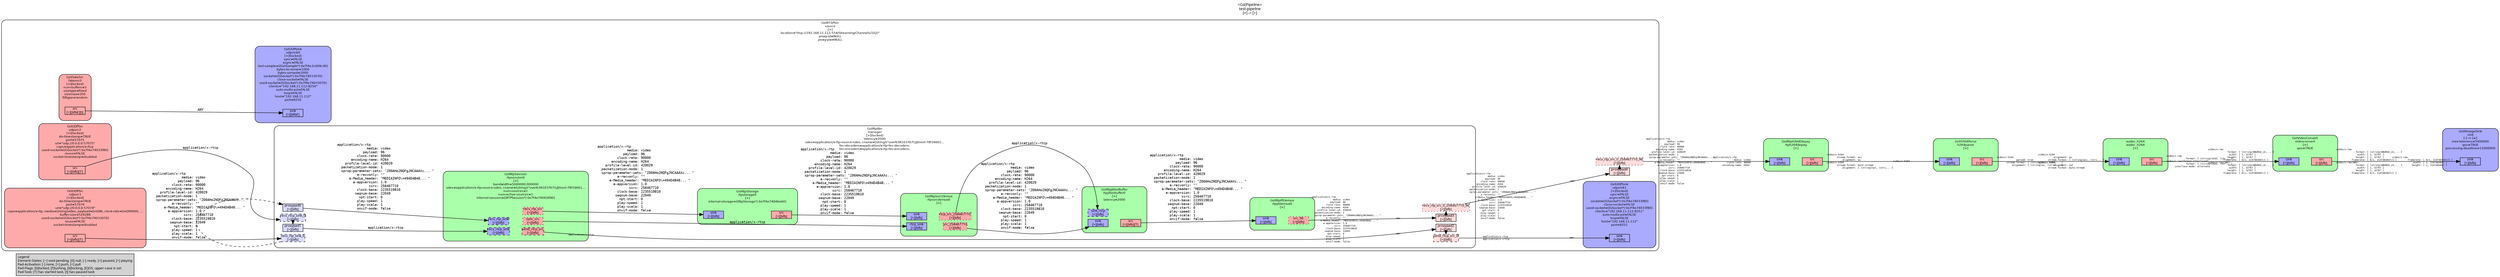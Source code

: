 digraph pipeline {
  rankdir=LR;
  fontname="sans";
  fontsize="10";
  labelloc=t;
  nodesep=.1;
  ranksep=.2;
  label="<GstPipeline>\ntest-pipeline\n[=] -> [>]";
  node [style="filled,rounded", shape=box, fontsize="9", fontname="sans", margin="0.0,0.0"];
  edge [labelfontsize="6", fontsize="9", fontname="monospace"];
  
  legend [
    pos="0,0!",
    margin="0.05,0.05",
    style="filled",
    label="Legend\lElement-States: [~] void-pending, [0] null, [-] ready, [=] paused, [>] playing\lPad-Activation: [-] none, [>] push, [<] pull\lPad-Flags: [b]locked, [f]lushing, [b]locking, [E]OS; upper-case is set\lPad-Task: [T] has started task, [t] has paused task\l",
  ];
  subgraph cluster_sink_0x557336c19d10 {
    fontname="Bitstream Vera Sans";
    fontsize="8";
    style="filled,rounded";
    color=black;
    label="GstXImageSink\nsink\n[-] -> [=]\nmax-lateness=5000000\nqos=TRUE\nprocessing-deadline=15000000";
    subgraph cluster_sink_0x557336c19d10_sink {
      label="";
      style="invis";
      sink_0x557336c19d10_sink_0x557336c27a10 [color=black, fillcolor="#aaaaff", label="sink\n[>][bfb]", height="0.2", style="filled,solid"];
    }

    fillcolor="#aaaaff";
  }

  subgraph cluster_videoconvert_0x557336c1ff50 {
    fontname="Bitstream Vera Sans";
    fontsize="8";
    style="filled,rounded";
    color=black;
    label="GstVideoConvert\nvideoconvert\n[>]\nqos=TRUE";
    subgraph cluster_videoconvert_0x557336c1ff50_sink {
      label="";
      style="invis";
      videoconvert_0x557336c1ff50_sink_0x557336c20360 [color=black, fillcolor="#aaaaff", label="sink\n[>][bfb]", height="0.2", style="filled,solid"];
    }

    subgraph cluster_videoconvert_0x557336c1ff50_src {
      label="";
      style="invis";
      videoconvert_0x557336c1ff50_src_0x557336c206e0 [color=black, fillcolor="#ffaaaa", label="src\n[>][bfb]", height="0.2", style="filled,solid"];
    }

    videoconvert_0x557336c1ff50_sink_0x557336c20360 -> videoconvert_0x557336c1ff50_src_0x557336c206e0 [style="invis"];
    fillcolor="#aaffaa";
  }

  videoconvert_0x557336c1ff50_src_0x557336c206e0 -> sink_0x557336c19d10_sink_0x557336c27a10 [labeldistance="10", labelangle="0", label="                                                  ", taillabel="video/x-raw\l              format: { (string)ABGR64_LE,... }\l               width: [ 1, 32767 ]\l              height: [ 1, 32767 ]\l           framerate: [ 0/1, 2147483647/1 ]\lvideo/x-raw(ANY)\l              format: { (string)ABGR64_LE,... }\l               width: [ 1, 32767 ]\l              height: [ 1, 32767 ]\l           framerate: [ 0/1, 2147483647/1 ]\l", headlabel="video/x-raw\l           framerate: [ 0/1, 2147483647/1 ]\l               width: [ 1, 2147483647 ]\l              height: [ 1, 2147483647 ]\l"]
  subgraph cluster_avdec_h264_0x557336bbf8b0 {
    fontname="Bitstream Vera Sans";
    fontsize="8";
    style="filled,rounded";
    color=black;
    label="avdec_h264\navdec_h264\n[>]";
    subgraph cluster_avdec_h264_0x557336bbf8b0_sink {
      label="";
      style="invis";
      avdec_h264_0x557336bbf8b0_sink_0x557336c08960 [color=black, fillcolor="#aaaaff", label="sink\n[>][bfb]", height="0.2", style="filled,solid"];
    }

    subgraph cluster_avdec_h264_0x557336bbf8b0_src {
      label="";
      style="invis";
      avdec_h264_0x557336bbf8b0_src_0x557336c08bb0 [color=black, fillcolor="#ffaaaa", label="src\n[>][bfb]", height="0.2", style="filled,solid"];
    }

    avdec_h264_0x557336bbf8b0_sink_0x557336c08960 -> avdec_h264_0x557336bbf8b0_src_0x557336c08bb0 [style="invis"];
    fillcolor="#aaffaa";
  }

  avdec_h264_0x557336bbf8b0_src_0x557336c08bb0 -> videoconvert_0x557336c1ff50_sink_0x557336c20360 [labeldistance="10", labelangle="0", label="                                                  ", taillabel="video/x-raw\l              format: { (string)I420, (str... }\lvideo/x-raw(format:Interlaced)\l              format: { (string)I420, (str... }\l      interlace-mode: alternate\l", headlabel="video/x-raw\l              format: { (string)ABGR64_LE,... }\l               width: [ 1, 32767 ]\l              height: [ 1, 32767 ]\l           framerate: [ 0/1, 2147483647/1 ]\lvideo/x-raw(ANY)\l              format: { (string)ABGR64_LE,... }\l               width: [ 1, 32767 ]\l              height: [ 1, 32767 ]\l           framerate: [ 0/1, 2147483647/1 ]\l"]
  subgraph cluster_h264parse_0x557336ba0020 {
    fontname="Bitstream Vera Sans";
    fontsize="8";
    style="filled,rounded";
    color=black;
    label="GstH264Parse\nh264parse\n[>]";
    subgraph cluster_h264parse_0x557336ba0020_sink {
      label="";
      style="invis";
      h264parse_0x557336ba0020_sink_0x557336ba0ed0 [color=black, fillcolor="#aaaaff", label="sink\n[>][bfb]", height="0.2", style="filled,solid"];
    }

    subgraph cluster_h264parse_0x557336ba0020_src {
      label="";
      style="invis";
      h264parse_0x557336ba0020_src_0x557336ba1210 [color=black, fillcolor="#ffaaaa", label="src\n[>][bfb]", height="0.2", style="filled,solid"];
    }

    h264parse_0x557336ba0020_sink_0x557336ba0ed0 -> h264parse_0x557336ba0020_src_0x557336ba1210 [style="invis"];
    fillcolor="#aaffaa";
  }

  h264parse_0x557336ba0020_src_0x557336ba1210 -> avdec_h264_0x557336bbf8b0_sink_0x557336c08960 [labeldistance="10", labelangle="0", label="                                                  ", taillabel="video/x-h264\l              parsed: true\l       stream-format: { (string)avc, (stri... }\l           alignment: { (string)au, (strin... }\l", headlabel="video/x-h264\l           alignment: au\l       stream-format: { (string)avc, (stri... }\lvideo/x-h264\l           alignment: nal\l       stream-format: byte-stream\l"]
  subgraph cluster_rtph264depay_0x557336b91dd0 {
    fontname="Bitstream Vera Sans";
    fontsize="8";
    style="filled,rounded";
    color=black;
    label="GstRtpH264Depay\nrtph264depay\n[>]";
    subgraph cluster_rtph264depay_0x557336b91dd0_sink {
      label="";
      style="invis";
      rtph264depay_0x557336b91dd0_sink_0x557336b92100 [color=black, fillcolor="#aaaaff", label="sink\n[>][bfb]", height="0.2", style="filled,solid"];
    }

    subgraph cluster_rtph264depay_0x557336b91dd0_src {
      label="";
      style="invis";
      rtph264depay_0x557336b91dd0_src_0x557336b92420 [color=black, fillcolor="#ffaaaa", label="src\n[>][bfb]", height="0.2", style="filled,solid"];
    }

    rtph264depay_0x557336b91dd0_sink_0x557336b92100 -> rtph264depay_0x557336b91dd0_src_0x557336b92420 [style="invis"];
    fillcolor="#aaffaa";
  }

  rtph264depay_0x557336b91dd0_src_0x557336b92420 -> h264parse_0x557336ba0020_sink_0x557336ba0ed0 [labeldistance="10", labelangle="0", label="                                                  ", taillabel="video/x-h264\l       stream-format: avc\l           alignment: au\lvideo/x-h264\l       stream-format: byte-stream\l           alignment: { (string)nal, (stri... }\l", headlabel="video/x-h264\l"]
  subgraph cluster_source_0x557336b995b0 {
    fontname="Bitstream Vera Sans";
    fontsize="8";
    style="filled,rounded";
    color=black;
    label="GstRTSPSrc\nsource\n[>]\nlocation=\"rtsp://192.168.11.112:554/Streaming/Channels/102/\"\nproxy-id=NULL\nproxy-pw=NULL";
    subgraph cluster_source_0x557336b995b0_src {
      label="";
      style="invis";
      _proxypad4_0x7f4e3c003760 [color=black, fillcolor="#ffdddd", label="proxypad4\n[>][bfb]", height="0.2", style="filled,solid"];
    _proxypad4_0x7f4e3c003760 -> source_0x557336b995b0_recv_rtp_src_0_258467710_96_0x7f4e3c003350 [style=dashed, minlen=0]
      source_0x557336b995b0_recv_rtp_src_0_258467710_96_0x7f4e3c003350 [color=black, fillcolor="#ffdddd", label="recv_rtp_src_0_258467710_96\n[>][bfb]", height="0.2", style="filled,dotted"];
    }

    fillcolor="#ffffff";
    subgraph cluster_udpsink1_0x7f4e74052a80 {
      fontname="Bitstream Vera Sans";
      fontsize="8";
      style="filled,rounded";
      color=black;
      label="GstUDPSink\nudpsink1\n[>](locked)\nsync=FALSE\nasync=FALSE\nsocket=((GSocket*) 0x7f4e74033f80)\nclose-socket=FALSE\nused-socket=((GSocket*) 0x7f4e74033f80)\nclients=\"192.168.11.112:8251\"\nauto-multicast=FALSE\nloop=FALSE\nhost=\"192.168.11.112\"\nport=8251";
      subgraph cluster_udpsink1_0x7f4e74052a80_sink {
        label="";
        style="invis";
        udpsink1_0x7f4e74052a80_sink_0x7f4e74052e90 [color=black, fillcolor="#aaaaff", label="sink\n[>][bfb]", height="0.2", style="filled,solid"];
      }

      fillcolor="#aaaaff";
    }

    subgraph cluster_fakesrc0_0x7f4e74052060 {
      fontname="Bitstream Vera Sans";
      fontsize="8";
      style="filled,rounded";
      color=black;
      label="GstFakeSrc\nfakesrc0\n[>](locked)\nnum-buffers=5\nsizetype=fixed\nsizemax=200\nfilltype=random";
      subgraph cluster_fakesrc0_0x7f4e74052060_src {
        label="";
        style="invis";
        fakesrc0_0x7f4e74052060_src_0x7f4e740523b0 [color=black, fillcolor="#ffaaaa", label="src\n[>][bfbE][t]", height="0.2", style="filled,solid"];
      }

      fillcolor="#ffaaaa";
    }

    fakesrc0_0x7f4e74052060_src_0x7f4e740523b0 -> udpsink0_0x7f4e7404cca0_sink_0x7f4e7404d0b0 [label="ANY"]
    subgraph cluster_udpsink0_0x7f4e7404cca0 {
      fontname="Bitstream Vera Sans";
      fontsize="8";
      style="filled,rounded";
      color=black;
      label="GstUDPSink\nudpsink0\n[>](locked)\nsync=FALSE\nasync=FALSE\nlast-sample=((GstSample*) 0x7f4e3c009c40)\nbytes-to-serve=1000\nbytes-served=1000\nsocket=((GSocket*) 0x7f4e74033070)\nclose-socket=FALSE\nused-socket=((GSocket*) 0x7f4e74033070)\nclients=\"192.168.11.112:8250\"\nauto-multicast=FALSE\nloop=FALSE\nhost=\"192.168.11.112\"\nport=8250";
      subgraph cluster_udpsink0_0x7f4e7404cca0_sink {
        label="";
        style="invis";
        udpsink0_0x7f4e7404cca0_sink_0x7f4e7404d0b0 [color=black, fillcolor="#aaaaff", label="sink\n[>][bfbE]", height="0.2", style="filled,solid"];
      }

      fillcolor="#aaaaff";
    }

    subgraph cluster_udpsrc2_0x7f4e74033730 {
      fontname="Bitstream Vera Sans";
      fontsize="8";
      style="filled,rounded";
      color=black;
      label="GstUDPSrc\nudpsrc2\n[>](locked)\ndo-timestamp=TRUE\nport=57075\nuri=\"udp://0.0.0.0:57075\"\ncaps=application/x-rtcp\nused-socket=((GSocket*) 0x7f4e74033f80)\nreuse=FALSE\nsocket-timestamp=disabled";
      subgraph cluster_udpsrc2_0x7f4e74033730_src {
        label="";
        style="invis";
        udpsrc2_0x7f4e74033730_src_0x7f4e74033ac0 [color=black, fillcolor="#ffaaaa", label="src\n[>][bfb][T]", height="0.2", style="filled,solid"];
      }

      fillcolor="#ffaaaa";
    }

    udpsrc2_0x7f4e74033730_src_0x7f4e74033ac0 -> manager_0x7f4e7403c6f0_recv_rtcp_sink_0_0x7f4e74049c30 [label="application/x-rtcp\l"]
    subgraph cluster_udpsrc1_0x7f4e740318a0 {
      fontname="Bitstream Vera Sans";
      fontsize="8";
      style="filled,rounded";
      color=black;
      label="GstUDPSrc\nudpsrc1\n[>](locked)\ndo-timestamp=TRUE\nport=57074\nuri=\"udp://0.0.0.0:57074\"\ncaps=application/x-rtp, media=(string)video, payload=(int)96, clock-rate=(int)90000, …\nbuffer-size=524288\nused-socket=((GSocket*) 0x7f4e74033070)\nreuse=FALSE\nsocket-timestamp=disabled";
      subgraph cluster_udpsrc1_0x7f4e740318a0_src {
        label="";
        style="invis";
        udpsrc1_0x7f4e740318a0_src_0x7f4e74032c70 [color=black, fillcolor="#ffaaaa", label="src\n[>][bfb][T]", height="0.2", style="filled,solid"];
      }

      fillcolor="#ffaaaa";
    }

    udpsrc1_0x7f4e740318a0_src_0x7f4e74032c70 -> manager_0x7f4e7403c6f0_recv_rtp_sink_0_0x7f4e74049140 [label="application/x-rtp\l               media: video\l             payload: 96\l          clock-rate: 90000\l       encoding-name: H264\l    profile-level-id: 420029\l  packetization-mode: 1\l  sprop-parameter-sets: \"Z00AHo2NQFgJNCAAAXc... \"\l          a-recvonly: \"\"\l      a-Media_header: \"MEDIAINFO\\=494D4B48... \"\l        a-appversion: 1.0\l                ssrc: 258467710\l          clock-base: 2235519810\l         seqnum-base: 22049\l           npt-start: 0\l          play-speed: 1\l          play-scale: 1\l          onvif-mode: false\l"]
    subgraph cluster_manager_0x7f4e7403c6f0 {
      fontname="Bitstream Vera Sans";
      fontsize="8";
      style="filled,rounded";
      color=black;
      label="GstRtpBin\nmanager\n[>](locked)\nlatency=2000\nsdes=application/x-rtp-source-sdes, cname=(string)\\\"user638103767\\\\@host-78f16601…\nfec-decoders=application/x-rtp-fec-decoders;\nfec-encoders=application/x-rtp-fec-encoders;";
      subgraph cluster_manager_0x7f4e7403c6f0_sink {
        label="";
        style="invis";
        _proxypad0_0x7f4e740494a0 [color=black, fillcolor="#ddddff", label="proxypad0\n[>][bfb]", height="0.2", style="filled,solid"];
      manager_0x7f4e7403c6f0_recv_rtp_sink_0_0x7f4e74049140 -> _proxypad0_0x7f4e740494a0 [style=dashed, minlen=0]
        manager_0x7f4e7403c6f0_recv_rtp_sink_0_0x7f4e74049140 [color=black, fillcolor="#ddddff", label="recv_rtp_sink_0\n[>][bfb]", height="0.2", style="filled,dashed"];
        _proxypad1_0x7f4e7404a030 [color=black, fillcolor="#ddddff", label="proxypad1\n[>][bfb]", height="0.2", style="filled,solid"];
      manager_0x7f4e7403c6f0_recv_rtcp_sink_0_0x7f4e74049c30 -> _proxypad1_0x7f4e7404a030 [style=dashed, minlen=0]
        manager_0x7f4e7403c6f0_recv_rtcp_sink_0_0x7f4e74049c30 [color=black, fillcolor="#ddddff", label="recv_rtcp_sink_0\n[>][bfb]", height="0.2", style="filled,dashed"];
      }

      subgraph cluster_manager_0x7f4e7403c6f0_src {
        label="";
        style="invis";
        _proxypad2_0x7f4e74054650 [color=black, fillcolor="#ffdddd", label="proxypad2\n[>][bfb]", height="0.2", style="filled,solid"];
      _proxypad2_0x7f4e74054650 -> manager_0x7f4e7403c6f0_send_rtcp_src_0_0x7f4e74054270 [style=dashed, minlen=0]
        manager_0x7f4e7403c6f0_send_rtcp_src_0_0x7f4e74054270 [color=black, fillcolor="#ffdddd", label="send_rtcp_src_0\n[>][bfb]", height="0.2", style="filled,dashed"];
        _proxypad3_0x7f4e3c002820 [color=black, fillcolor="#ffdddd", label="proxypad3\n[>][bfb]", height="0.2", style="filled,solid"];
      _proxypad3_0x7f4e3c002820 -> manager_0x7f4e7403c6f0_recv_rtp_src_0_258467710_96_0x7f4e3c0023a0 [style=dashed, minlen=0]
        manager_0x7f4e7403c6f0_recv_rtp_src_0_258467710_96_0x7f4e3c0023a0 [color=black, fillcolor="#ffdddd", label="recv_rtp_src_0_258467710_96\n[>][bfb]", height="0.2", style="filled,dotted"];
      }

      manager_0x7f4e7403c6f0_recv_rtp_sink_0_0x7f4e74049140 -> manager_0x7f4e7403c6f0_send_rtcp_src_0_0x7f4e74054270 [style="invis"];
      fillcolor="#ffffff";
      subgraph cluster_rtpptdemux0_0x7f4e4c01c650 {
        fontname="Bitstream Vera Sans";
        fontsize="8";
        style="filled,rounded";
        color=black;
        label="GstRtpPtDemux\nrtpptdemux0\n[>]";
        subgraph cluster_rtpptdemux0_0x7f4e4c01c650_sink {
          label="";
          style="invis";
          rtpptdemux0_0x7f4e4c01c650_sink_0x7f4e4c01c820 [color=black, fillcolor="#aaaaff", label="sink\n[>][bfb]", height="0.2", style="filled,solid"];
        }

        subgraph cluster_rtpptdemux0_0x7f4e4c01c650_src {
          label="";
          style="invis";
          rtpptdemux0_0x7f4e4c01c650_src_96_0x7f4e3c001bc0 [color=black, fillcolor="#ffaaaa", label="src_96\n[>][bfb]", height="0.2", style="filled,dotted"];
        }

        rtpptdemux0_0x7f4e4c01c650_sink_0x7f4e4c01c820 -> rtpptdemux0_0x7f4e4c01c650_src_96_0x7f4e3c001bc0 [style="invis"];
        fillcolor="#aaffaa";
      }

      rtpptdemux0_0x7f4e4c01c650_src_96_0x7f4e3c001bc0 -> _proxypad3_0x7f4e3c002820 [labeldistance="10", labelangle="0", label="                                                  ", taillabel="application/x-rtp\l               media: video\l             payload: 96\l          clock-rate: 90000\l       encoding-name: H264\l    profile-level-id: 420029\l  packetization-mode: 1\l  sprop-parameter-sets: \"Z00AHo2NQFgJNCAAAXc... \"\l          a-recvonly: \"\"\l      a-Media_header: \"MEDIAINFO\\=494D4B48... \"\l        a-appversion: 1.0\l                ssrc: 258467710\l          clock-base: 2235519810\l         seqnum-base: 22049\l           npt-start: 0\l          play-speed: 1\l          play-scale: 1\l          onvif-mode: false\l", headlabel="ANY"]
      subgraph cluster_rtpjitterbuffer0_0x7f4e4c019080 {
        fontname="Bitstream Vera Sans";
        fontsize="8";
        style="filled,rounded";
        color=black;
        label="GstRtpJitterBuffer\nrtpjitterbuffer0\n[>]\nlatency=2000";
        subgraph cluster_rtpjitterbuffer0_0x7f4e4c019080_sink {
          label="";
          style="invis";
          rtpjitterbuffer0_0x7f4e4c019080_sink_0x7f4e4c01af10 [color=black, fillcolor="#aaaaff", label="sink\n[>][bfb]", height="0.2", style="filled,solid"];
          rtpjitterbuffer0_0x7f4e4c019080_sink_rtcp_0x7f4e4c01d400 [color=black, fillcolor="#aaaaff", label="sink_rtcp\n[>][bfb]", height="0.2", style="filled,dashed"];
        }

        subgraph cluster_rtpjitterbuffer0_0x7f4e4c019080_src {
          label="";
          style="invis";
          rtpjitterbuffer0_0x7f4e4c019080_src_0x7f4e4c01aa50 [color=black, fillcolor="#ffaaaa", label="src\n[>][bfb][T]", height="0.2", style="filled,solid"];
        }

        rtpjitterbuffer0_0x7f4e4c019080_sink_0x7f4e4c01af10 -> rtpjitterbuffer0_0x7f4e4c019080_src_0x7f4e4c01aa50 [style="invis"];
        fillcolor="#aaffaa";
      }

      rtpjitterbuffer0_0x7f4e4c019080_src_0x7f4e4c01aa50 -> rtpptdemux0_0x7f4e4c01c650_sink_0x7f4e4c01c820 [label="application/x-rtp\l               media: video\l             payload: 96\l          clock-rate: 90000\l       encoding-name: H264\l    profile-level-id: 420029\l  packetization-mode: 1\l  sprop-parameter-sets: \"Z00AHo2NQFgJNCAAAXc... \"\l          a-recvonly: \"\"\l      a-Media_header: \"MEDIAINFO\\=494D4B48... \"\l        a-appversion: 1.0\l                ssrc: 258467710\l          clock-base: 2235519810\l         seqnum-base: 22049\l           npt-start: 0\l          play-speed: 1\l          play-scale: 1\l          onvif-mode: false\l"]
      subgraph cluster_rtpstorage0_0x7f4e74046340 {
        fontname="Bitstream Vera Sans";
        fontsize="8";
        style="filled,rounded";
        color=black;
        label="GstRtpStorage\nrtpstorage0\n[>]\ninternal-storage=((RtpStorage*) 0x7f4e74046e60)";
        subgraph cluster_rtpstorage0_0x7f4e74046340_sink {
          label="";
          style="invis";
          rtpstorage0_0x7f4e74046340_sink_0x7f4e74046a70 [color=black, fillcolor="#aaaaff", label="sink\n[>][bfb]", height="0.2", style="filled,solid"];
        }

        subgraph cluster_rtpstorage0_0x7f4e74046340_src {
          label="";
          style="invis";
          rtpstorage0_0x7f4e74046340_src_0x7f4e740466c0 [color=black, fillcolor="#ffaaaa", label="src\n[>][bfb]", height="0.2", style="filled,solid"];
        }

        rtpstorage0_0x7f4e74046340_sink_0x7f4e74046a70 -> rtpstorage0_0x7f4e74046340_src_0x7f4e740466c0 [style="invis"];
        fillcolor="#aaffaa";
      }

      rtpstorage0_0x7f4e74046340_src_0x7f4e740466c0 -> rtpssrcdemux0_0x7f4e74044fa0_sink_0x7f4e740451a0 [label="application/x-rtp\l               media: video\l             payload: 96\l          clock-rate: 90000\l       encoding-name: H264\l    profile-level-id: 420029\l  packetization-mode: 1\l  sprop-parameter-sets: \"Z00AHo2NQFgJNCAAAXc... \"\l          a-recvonly: \"\"\l      a-Media_header: \"MEDIAINFO\\=494D4B48... \"\l        a-appversion: 1.0\l                ssrc: 258467710\l          clock-base: 2235519810\l         seqnum-base: 22049\l           npt-start: 0\l          play-speed: 1\l          play-scale: 1\l          onvif-mode: false\l"]
      subgraph cluster_rtpssrcdemux0_0x7f4e74044fa0 {
        fontname="Bitstream Vera Sans";
        fontsize="8";
        style="filled,rounded";
        color=black;
        label="GstRtpSsrcDemux\nrtpssrcdemux0\n[>]";
        subgraph cluster_rtpssrcdemux0_0x7f4e74044fa0_sink {
          label="";
          style="invis";
          rtpssrcdemux0_0x7f4e74044fa0_sink_0x7f4e740451a0 [color=black, fillcolor="#aaaaff", label="sink\n[>][bfb]", height="0.2", style="filled,solid"];
          rtpssrcdemux0_0x7f4e74044fa0_rtcp_sink_0x7f4e74045520 [color=black, fillcolor="#aaaaff", label="rtcp_sink\n[>][bfb]", height="0.2", style="filled,solid"];
        }

        subgraph cluster_rtpssrcdemux0_0x7f4e74044fa0_src {
          label="";
          style="invis";
          rtpssrcdemux0_0x7f4e74044fa0_src_258467710_0x7f4e4c0165a0 [color=black, fillcolor="#ffaaaa", label="src_258467710\n[>][bfb]", height="0.2", style="filled,dotted"];
          rtpssrcdemux0_0x7f4e74044fa0_rtcp_src_258467710_0x7f4e4c016a30 [color=black, fillcolor="#ffaaaa", label="rtcp_src_258467710\n[>][bfb]", height="0.2", style="filled,dotted"];
        }

        rtpssrcdemux0_0x7f4e74044fa0_sink_0x7f4e740451a0 -> rtpssrcdemux0_0x7f4e74044fa0_src_258467710_0x7f4e4c0165a0 [style="invis"];
        fillcolor="#aaffaa";
      }

      rtpssrcdemux0_0x7f4e74044fa0_src_258467710_0x7f4e4c0165a0 -> rtpjitterbuffer0_0x7f4e4c019080_sink_0x7f4e4c01af10 [label="application/x-rtp\l               media: video\l             payload: 96\l          clock-rate: 90000\l       encoding-name: H264\l    profile-level-id: 420029\l  packetization-mode: 1\l  sprop-parameter-sets: \"Z00AHo2NQFgJNCAAAXc... \"\l          a-recvonly: \"\"\l      a-Media_header: \"MEDIAINFO\\=494D4B48... \"\l        a-appversion: 1.0\l                ssrc: 258467710\l          clock-base: 2235519810\l         seqnum-base: 22049\l           npt-start: 0\l          play-speed: 1\l          play-scale: 1\l          onvif-mode: false\l"]
      rtpssrcdemux0_0x7f4e74044fa0_rtcp_src_258467710_0x7f4e4c016a30 -> rtpjitterbuffer0_0x7f4e4c019080_sink_rtcp_0x7f4e4c01d400 [label="application/x-rtcp\l"]
      subgraph cluster_rtpsession0_0x7f4e740403e0 {
        fontname="Bitstream Vera Sans";
        fontsize="8";
        style="filled,rounded";
        color=black;
        label="GstRtpSession\nrtpsession0\n[>]\nbandwidth=5000000.000000\nsdes=application/x-rtp-source-sdes, cname=(string)\\\"user638103767\\\\@host-78f16601…\nnum-sources=1\nnum-active-sources=1\ninternal-session=((RTPSession*) 0x7f4e74042890)";
        subgraph cluster_rtpsession0_0x7f4e740403e0_sink {
          label="";
          style="invis";
          rtpsession0_0x7f4e740403e0_recv_rtp_sink_0x7f4e740487f0 [color=black, fillcolor="#aaaaff", label="recv_rtp_sink\n[>][bfb]", height="0.2", style="filled,dashed"];
          rtpsession0_0x7f4e740403e0_recv_rtcp_sink_0x7f4e740482c0 [color=black, fillcolor="#aaaaff", label="recv_rtcp_sink\n[>][bfb]", height="0.2", style="filled,dashed"];
        }

        subgraph cluster_rtpsession0_0x7f4e740403e0_src {
          label="";
          style="invis";
          rtpsession0_0x7f4e740403e0_recv_rtp_src_0x7f4e74048bb0 [color=black, fillcolor="#ffaaaa", label="recv_rtp_src\n[>][bfb]", height="0.2", style="filled,dotted"];
          rtpsession0_0x7f4e740403e0_sync_src_0x7f4e74049890 [color=black, fillcolor="#ffaaaa", label="sync_src\n[>][bfb]", height="0.2", style="filled,dotted"];
          rtpsession0_0x7f4e740403e0_send_rtcp_src_0x7f4e74053ed0 [color=black, fillcolor="#ffaaaa", label="send_rtcp_src\n[>][bfb]", height="0.2", style="filled,dashed"];
        }

        rtpsession0_0x7f4e740403e0_recv_rtp_sink_0x7f4e740487f0 -> rtpsession0_0x7f4e740403e0_recv_rtp_src_0x7f4e74048bb0 [style="invis"];
        fillcolor="#aaffaa";
      }

      _proxypad0_0x7f4e740494a0 -> rtpsession0_0x7f4e740403e0_recv_rtp_sink_0x7f4e740487f0 [label="application/x-rtp\l               media: video\l             payload: 96\l          clock-rate: 90000\l       encoding-name: H264\l    profile-level-id: 420029\l  packetization-mode: 1\l  sprop-parameter-sets: \"Z00AHo2NQFgJNCAAAXc... \"\l          a-recvonly: \"\"\l      a-Media_header: \"MEDIAINFO\\=494D4B48... \"\l        a-appversion: 1.0\l                ssrc: 258467710\l          clock-base: 2235519810\l         seqnum-base: 22049\l           npt-start: 0\l          play-speed: 1\l          play-scale: 1\l          onvif-mode: false\l"]
      rtpsession0_0x7f4e740403e0_recv_rtp_src_0x7f4e74048bb0 -> rtpstorage0_0x7f4e74046340_sink_0x7f4e74046a70 [label="application/x-rtp\l               media: video\l             payload: 96\l          clock-rate: 90000\l       encoding-name: H264\l    profile-level-id: 420029\l  packetization-mode: 1\l  sprop-parameter-sets: \"Z00AHo2NQFgJNCAAAXc... \"\l          a-recvonly: \"\"\l      a-Media_header: \"MEDIAINFO\\=494D4B48... \"\l        a-appversion: 1.0\l                ssrc: 258467710\l          clock-base: 2235519810\l         seqnum-base: 22049\l           npt-start: 0\l          play-speed: 1\l          play-scale: 1\l          onvif-mode: false\l"]
      _proxypad1_0x7f4e7404a030 -> rtpsession0_0x7f4e740403e0_recv_rtcp_sink_0x7f4e740482c0 [label="application/x-rtcp\l"]
      rtpsession0_0x7f4e740403e0_sync_src_0x7f4e74049890 -> rtpssrcdemux0_0x7f4e74044fa0_rtcp_sink_0x7f4e74045520 [label="application/x-rtcp\l"]
      rtpsession0_0x7f4e740403e0_send_rtcp_src_0x7f4e74053ed0 -> _proxypad2_0x7f4e74054650 [labeldistance="10", labelangle="0", label="                                                  ", taillabel="application/x-rtcp\l", headlabel="ANY"]
    }

    manager_0x7f4e7403c6f0_send_rtcp_src_0_0x7f4e74054270 -> udpsink1_0x7f4e74052a80_sink_0x7f4e74052e90 [labeldistance="10", labelangle="0", label="                                                  ", taillabel="application/x-rtcp\lapplication/x-srtcp\l", headlabel="ANY"]
    manager_0x7f4e7403c6f0_recv_rtp_src_0_258467710_96_0x7f4e3c0023a0 -> _proxypad4_0x7f4e3c003760 [labeldistance="10", labelangle="0", label="                                                  ", taillabel="application/x-rtp\l               media: video\l             payload: 96\l          clock-rate: 90000\l       encoding-name: H264\l    profile-level-id: 420029\l  packetization-mode: 1\l  sprop-parameter-sets: \"Z00AHo2NQFgJNCAAAXc... \"\l          a-recvonly: \"\"\l      a-Media_header: \"MEDIAINFO\\=494D4B48... \"\l        a-appversion: 1.0\l                ssrc: 258467710\l          clock-base: 2235519810\l         seqnum-base: 22049\l           npt-start: 0\l          play-speed: 1\l          play-scale: 1\l          onvif-mode: false\l", headlabel="ANY"]
  }

  source_0x557336b995b0_recv_rtp_src_0_258467710_96_0x7f4e3c003350 -> rtph264depay_0x557336b91dd0_sink_0x557336b92100 [labeldistance="10", labelangle="0", label="                                                  ", taillabel="application/x-rtp\l               media: video\l             payload: 96\l          clock-rate: 90000\l       encoding-name: H264\l    profile-level-id: 420029\l  packetization-mode: 1\l  sprop-parameter-sets: \"Z00AHo2NQFgJNCAAAXc... \"\l          a-recvonly: \"\"\l      a-Media_header: \"MEDIAINFO\\=494D4B48... \"\l        a-appversion: 1.0\l                ssrc: 258467710\l          clock-base: 2235519810\l         seqnum-base: 22049\l           npt-start: 0\l          play-speed: 1\l          play-scale: 1\l          onvif-mode: false\l", headlabel="application/x-rtp\l               media: video\l          clock-rate: 90000\l       encoding-name: H264\l"]
}
